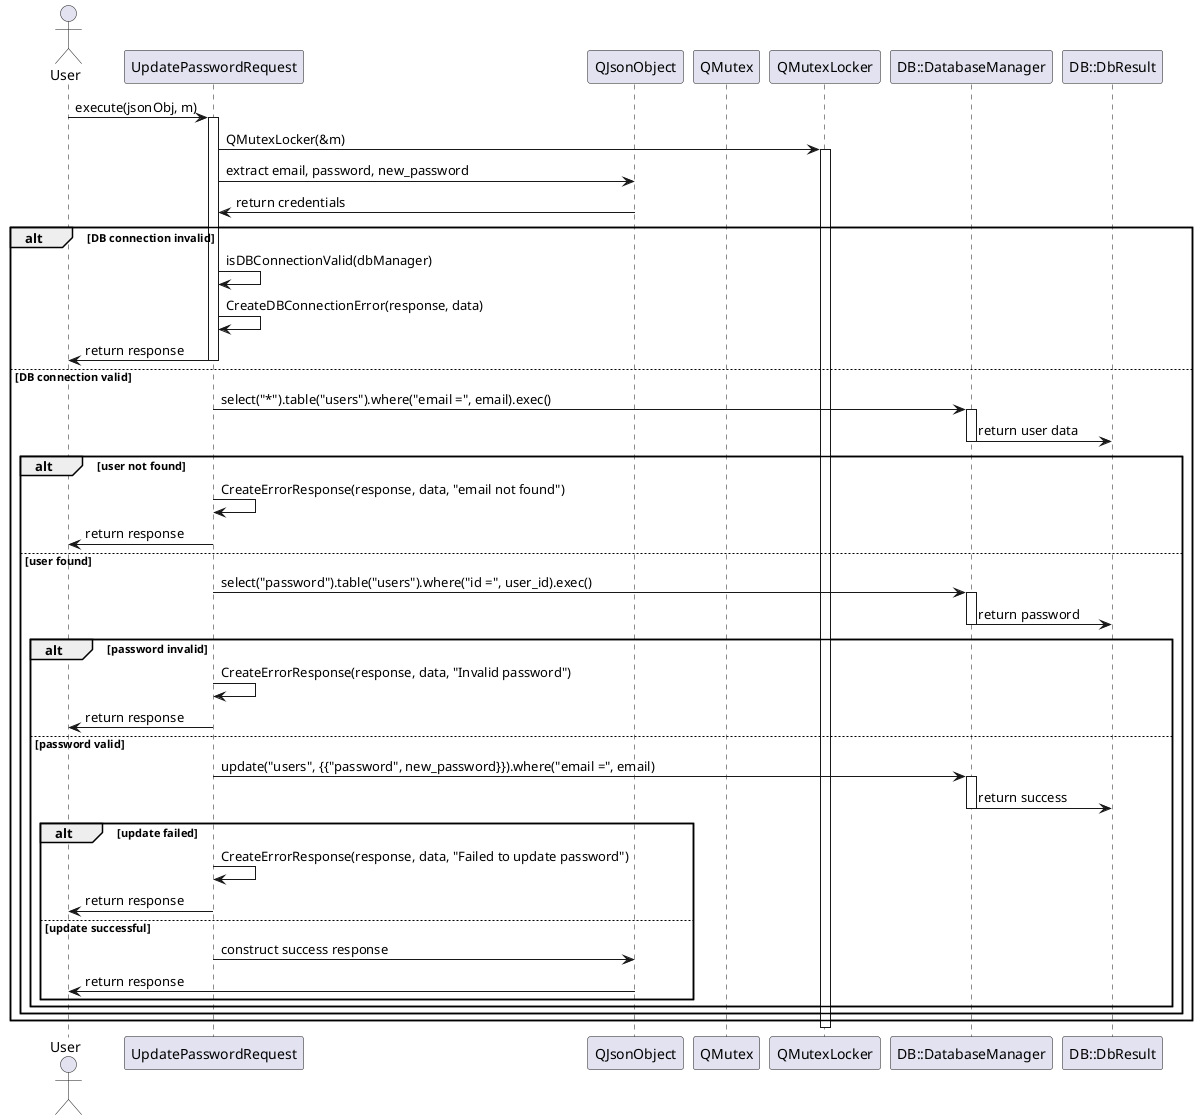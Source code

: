 @startuml Update Password Request Sequence Diagram
actor User
participant "UpdatePasswordRequest" as UPRRequest
participant "QJsonObject" as JsonObj
participant "QMutex" as Mutex
participant "QMutexLocker" as Locker
participant "DB::DatabaseManager" as DB
participant "DB::DbResult" as Result

User -> UPRRequest: execute(jsonObj, m)
activate UPRRequest
UPRRequest -> Locker: QMutexLocker(&m)
activate Locker
UPRRequest -> JsonObj: extract email, password, new_password
JsonObj -> UPRRequest: return credentials

alt DB connection invalid
    UPRRequest -> UPRRequest: isDBConnectionValid(dbManager)
    UPRRequest -> UPRRequest: CreateDBConnectionError(response, data)
    UPRRequest -> User: return response
    deactivate UPRRequest
else DB connection valid
    UPRRequest -> DB: select("*").table("users").where("email =", email).exec()
    activate DB
    DB -> Result: return user data
    deactivate DB

    alt user not found
        UPRRequest -> UPRRequest: CreateErrorResponse(response, data, "email not found")
        UPRRequest -> User: return response
        deactivate UPRRequest
    else user found
        UPRRequest -> DB: select("password").table("users").where("id =", user_id).exec()
        activate DB
        DB -> Result: return password
        deactivate DB

        alt password invalid
            UPRRequest -> UPRRequest: CreateErrorResponse(response, data, "Invalid password")
            UPRRequest -> User: return response
            deactivate UPRRequest
        else password valid
            UPRRequest -> DB: update("users", {{"password", new_password}}).where("email =", email)
            activate DB
            DB -> Result: return success
            deactivate DB

            alt update failed
                UPRRequest -> UPRRequest: CreateErrorResponse(response, data, "Failed to update password")
                UPRRequest -> User: return response
                deactivate UPRRequest
            else update successful
				UPRRequest -> JsonObj: construct success response
				JsonObj -> User: return response
            end
        end
    end
end
deactivate Locker
@enduml